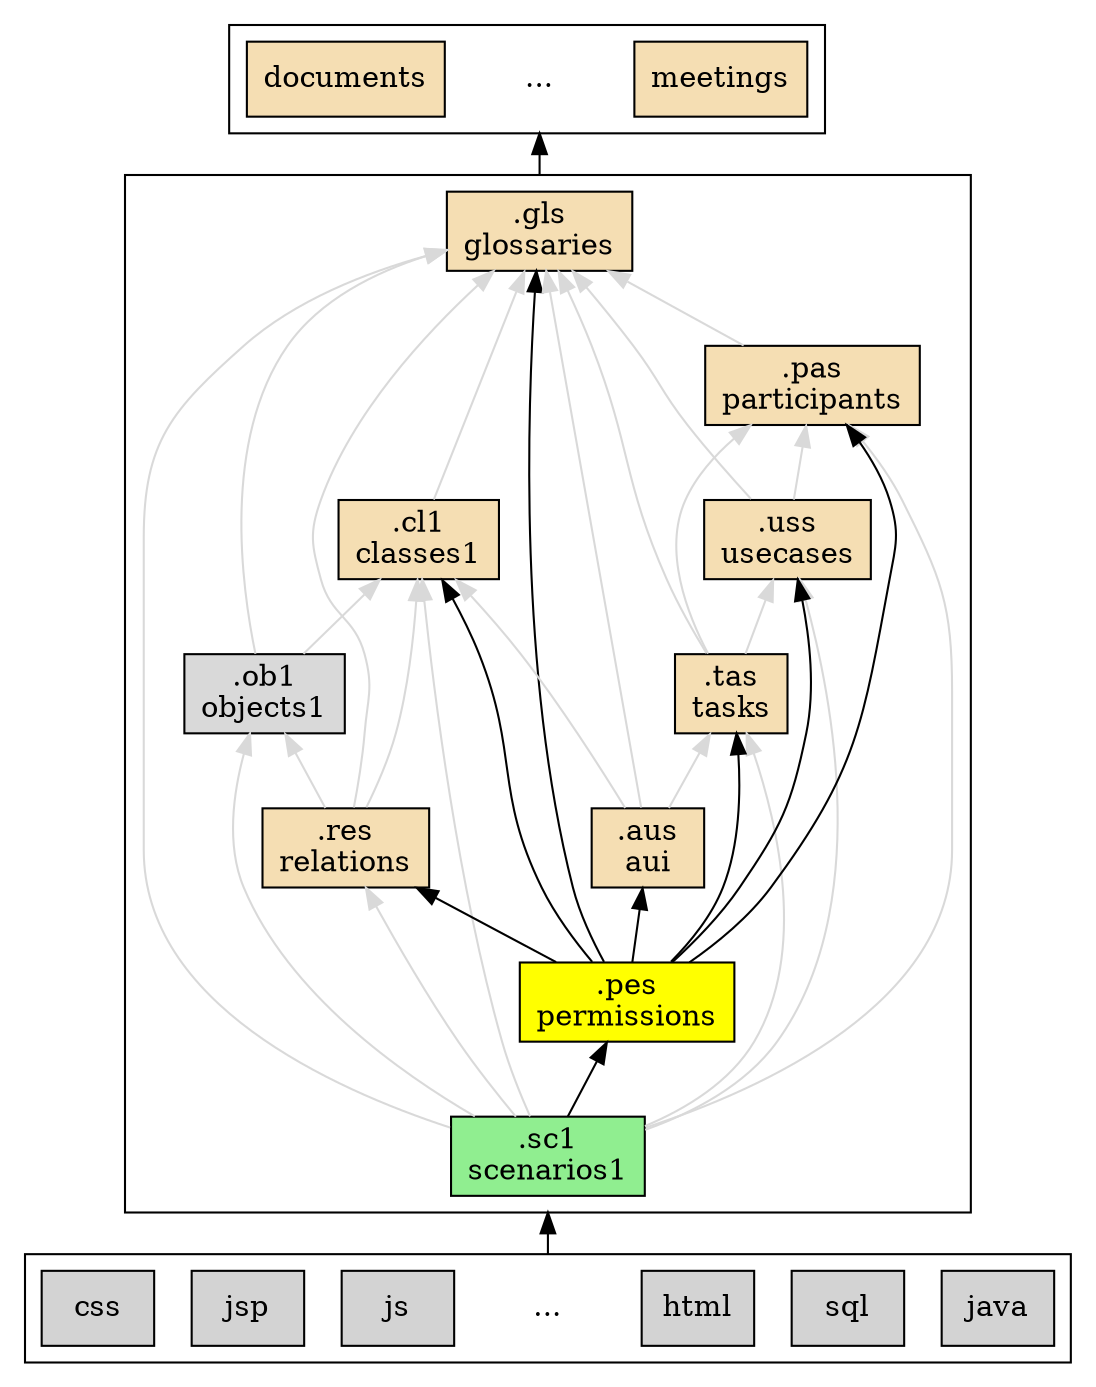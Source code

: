         digraph G {
          graph [
            rankdir = BT,
            compound = true ]
          node [fillcolor=wheat, style="filled" , shape=box] ;

          subgraph clusterRequirements {
              meetings ;
              moreDoc [label="...", fillcolor=white, color=white]
              documents ;

          }
          subgraph clusterModels {
          gl [fillcolor=wheat, label=".gls\nglossaries", penwidth=1] ;
          cl [fillcolor=wheat, label=".cl1\nclasses1", penwidth=1] ;
          ob [fillcolor=grey85, label=".ob1\nobjects1",  penwidth=1] ;
          sc [fillcolor=lightgreen, label=".sc1\nscenarios1",  penwidth=1] ;
          us [fillcolor=wheat, label=".uss\nusecases", penwidth=1] ;
          pe [fillcolor=yellow, label=".pes\npermissions", penwidth=1] ;
          re [fillcolor=wheat, label=".res\nrelations", penwidth=1] ;
          ta [fillcolor=wheat, label=".tas\ntasks", penwidth=1] ;
          pa [fillcolor=wheat, label=".pas\nparticipants", penwidth=1] ;
          au [fillcolor=wheat, label=".aus\naui", penwidth=1] ;
          cl -> gl [penwidth=1, color=grey85];
          ob -> gl [penwidth=1, color=grey85];
          ob -> cl [penwidth=1, color=grey85];
          re -> ob [penwidth=1, color=grey85];
          re -> cl [penwidth=1, color=grey85];
          re -> gl [penwidth=1, color=grey85]
          pa -> gl [penwidth=1, color=grey85]
          us -> gl [penwidth=1, color=grey85]
          us -> pa [penwidth=1, color=grey85];
          ta -> pa [penwidth=1, color=grey85];
          ta -> gl [penwidth=1, color=grey85];
          ta -> us [penwidth=1, color=grey85];
          au -> ta [penwidth=1, color=grey85];
          au -> gl [penwidth=1, color=grey85]
          au -> cl [penwidth=1, color=grey85];
          pe -> gl [penwidth=1, color=black]
          pe -> re [penwidth=1, color=black];
          pe -> cl [penwidth=1, color=black];
          pe -> ta [penwidth=1, color=black];
          pe -> us [penwidth=1, color=black];
          pe -> pa [penwidth=1, color=black];
          pe -> au [penwidth=1, color=black];
          sc -> cl [penwidth=1, color=grey85];
          sc -> re [penwidth=1, color=grey85];
          sc -> ob [penwidth=1, color=grey85];
          sc -> pa [penwidth=1, color=grey85];
          sc -> us [penwidth=1, color=grey85];
          sc -> ta [penwidth=1, color=grey85];
          sc -> pe [penwidth=1, color=black];
          sc -> gl [penwidth=1, color=grey85];

          /*
          sql -> re ;
          java -> cl ;
          java -> sql ;
          html -> au ;
        */
         }
         subgraph clusterImplementation {
             java [fillcolor=lightgrey] ;
             sql [fillcolor=lightgrey];
             html [fillcolor=lightgrey];
             moreImpl [label="...", fillcolor=white, color=white] ;
             js [fillcolor=lightgrey];
             jsp [fillcolor=lightgrey];
             css [fillcolor=lightgrey];

         }
          // requirements [width=2, color=white, fontcolor=grey28, fillcolor=grey90] ;

          gl -> moreDoc [ltail=clusterModels, lhead=clusterRequirements];
          moreImpl -> sc [ltail=clusterImplementation, lhead=clusterModels];

        }
